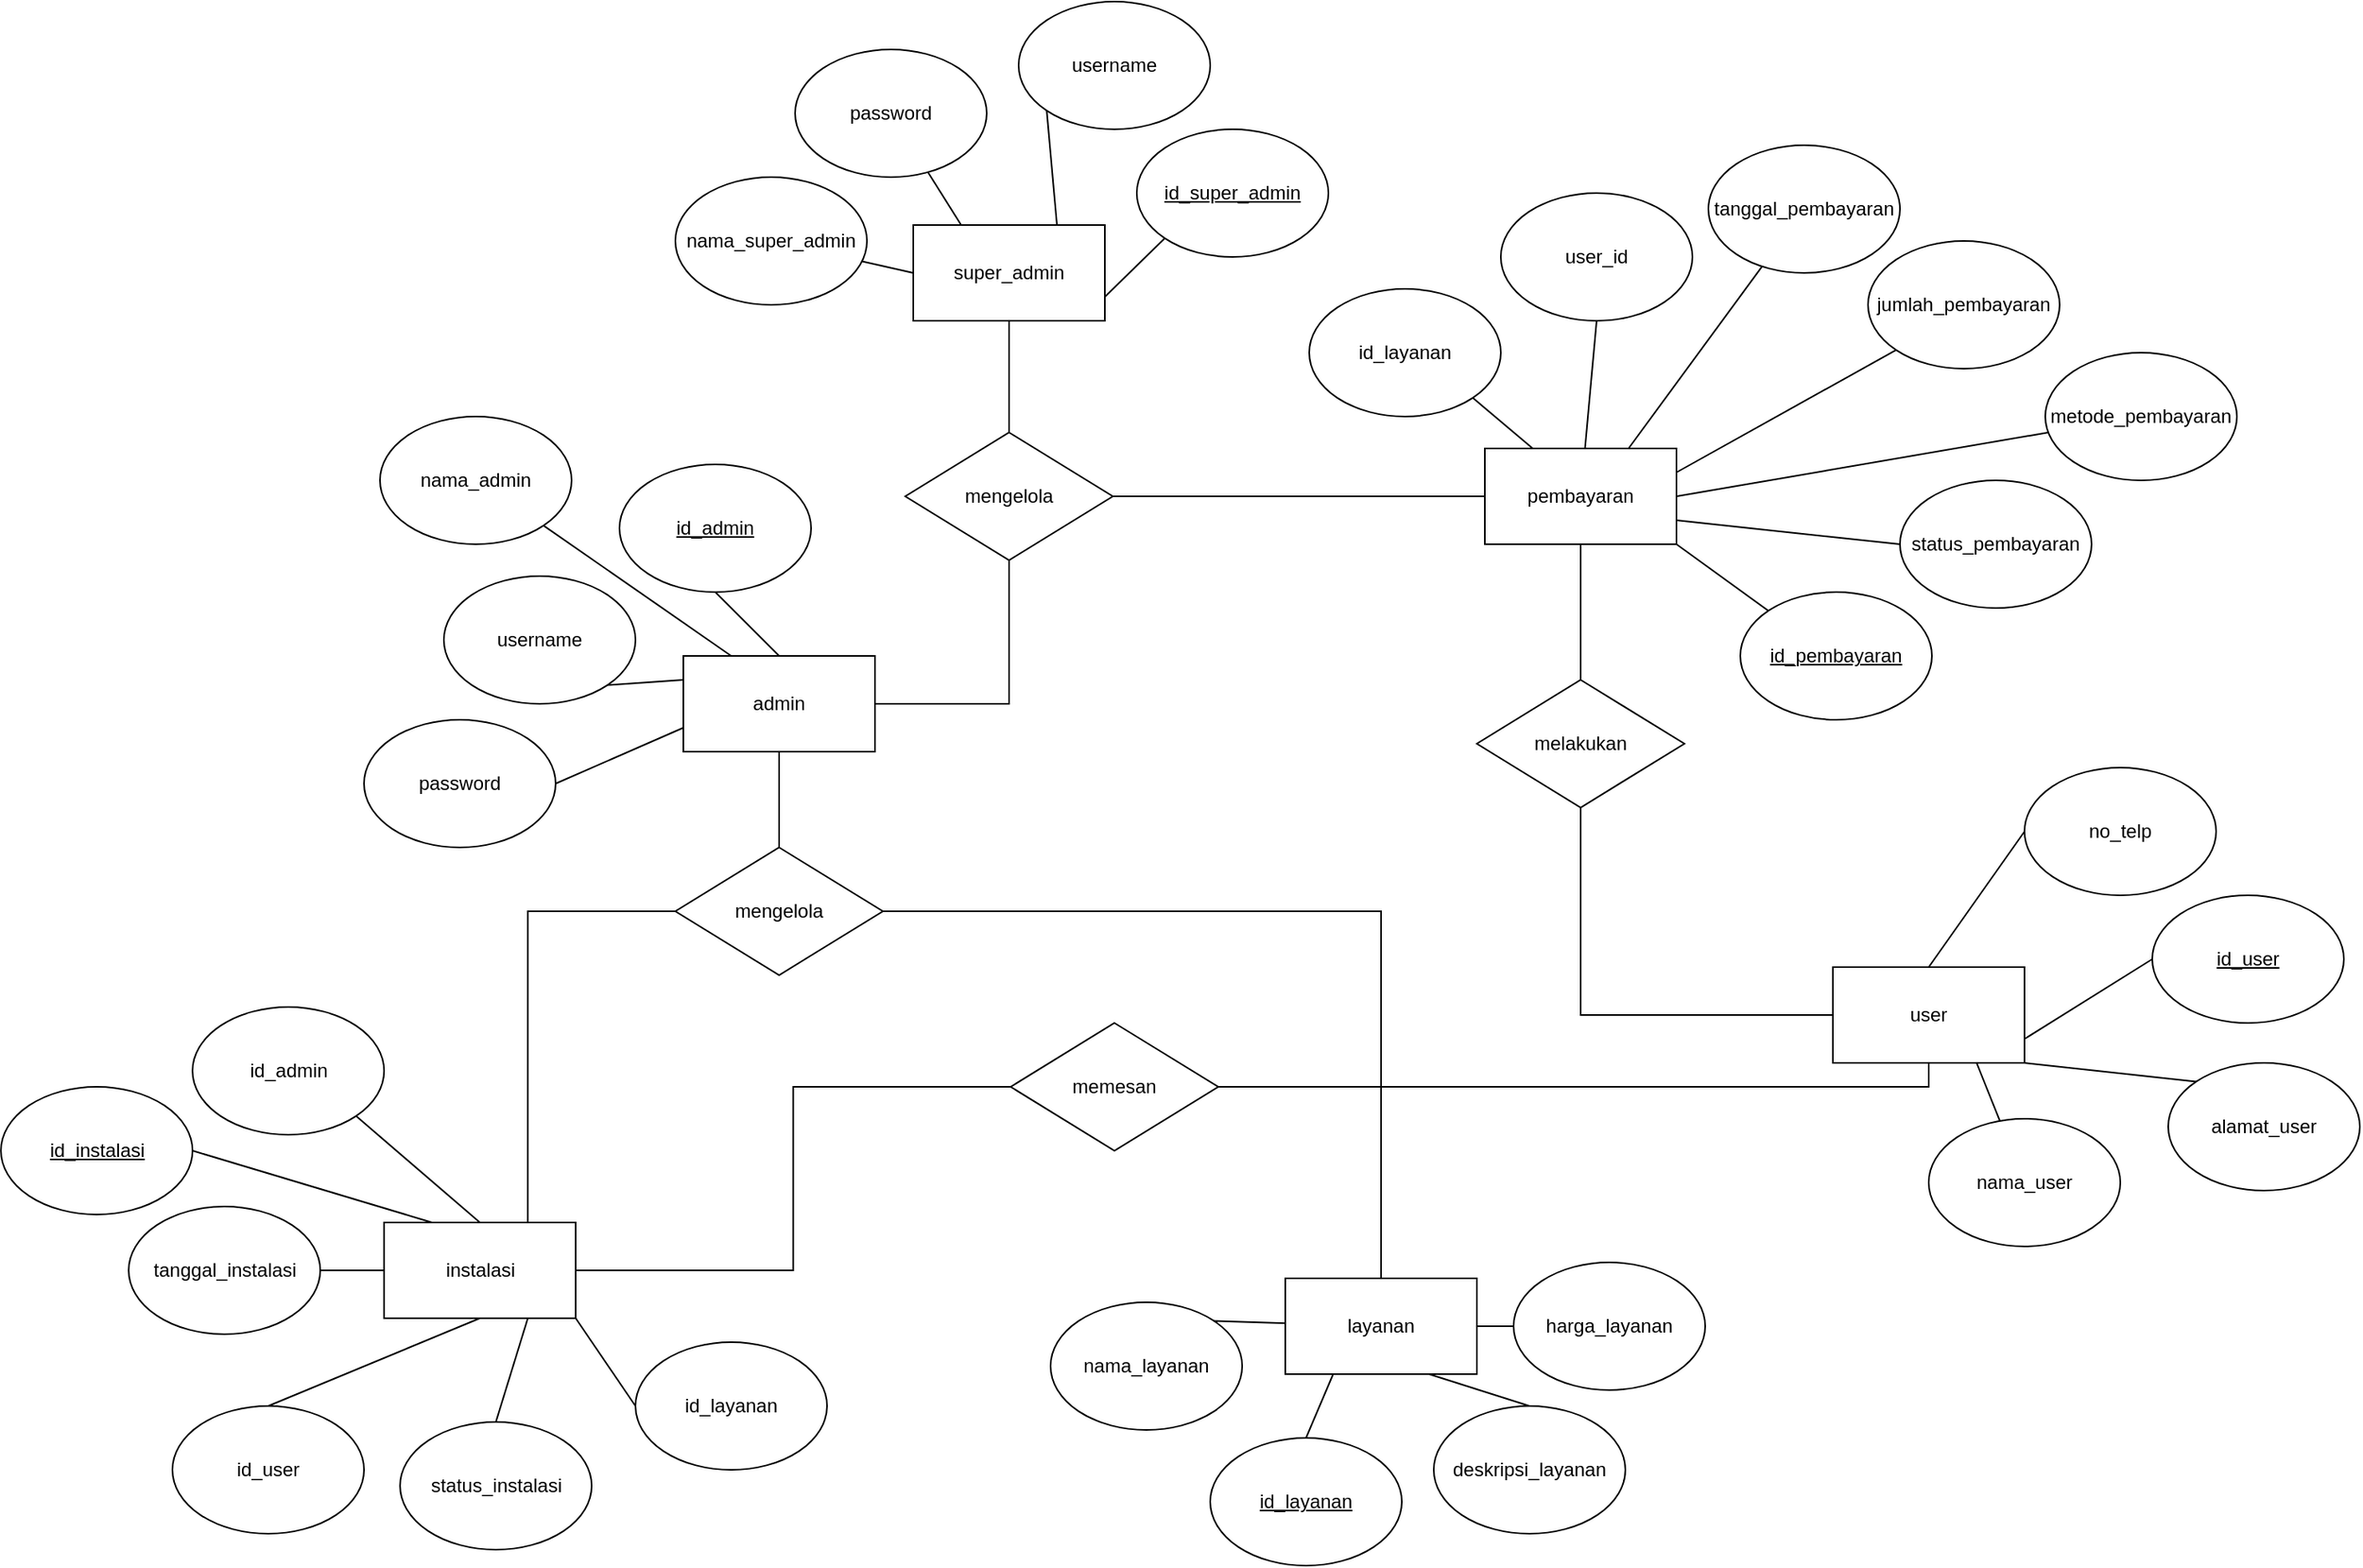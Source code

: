 <mxfile version="24.2.1" type="device">
  <diagram name="Halaman-1" id="m5ilhTYXSZk0-sMBzSbH">
    <mxGraphModel dx="2868" dy="1544" grid="1" gridSize="10" guides="1" tooltips="1" connect="1" arrows="1" fold="1" page="1" pageScale="1" pageWidth="827" pageHeight="1169" math="0" shadow="0">
      <root>
        <mxCell id="0" />
        <mxCell id="1" parent="0" />
        <mxCell id="ON9KqgQ1MPpjl14u-Ske-110" style="edgeStyle=orthogonalEdgeStyle;rounded=0;orthogonalLoop=1;jettySize=auto;html=1;endArrow=none;endFill=0;" parent="1" source="ON9KqgQ1MPpjl14u-Ske-1" target="ON9KqgQ1MPpjl14u-Ske-41" edge="1">
          <mxGeometry relative="1" as="geometry" />
        </mxCell>
        <mxCell id="ON9KqgQ1MPpjl14u-Ske-1" value="admin" style="rounded=0;whiteSpace=wrap;html=1;" parent="1" vertex="1">
          <mxGeometry x="490" y="490" width="120" height="60" as="geometry" />
        </mxCell>
        <mxCell id="ON9KqgQ1MPpjl14u-Ske-2" value="id_admin" style="ellipse;whiteSpace=wrap;html=1;fontStyle=4" parent="1" vertex="1">
          <mxGeometry x="450" y="370" width="120" height="80" as="geometry" />
        </mxCell>
        <mxCell id="ON9KqgQ1MPpjl14u-Ske-3" value="nama_admin" style="ellipse;whiteSpace=wrap;html=1;" parent="1" vertex="1">
          <mxGeometry x="300" y="340" width="120" height="80" as="geometry" />
        </mxCell>
        <mxCell id="ON9KqgQ1MPpjl14u-Ske-126" style="rounded=0;orthogonalLoop=1;jettySize=auto;html=1;exitX=0.5;exitY=0;exitDx=0;exitDy=0;entryX=0;entryY=0.5;entryDx=0;entryDy=0;endArrow=none;endFill=0;" parent="1" source="ON9KqgQ1MPpjl14u-Ske-4" target="ON9KqgQ1MPpjl14u-Ske-6" edge="1">
          <mxGeometry relative="1" as="geometry" />
        </mxCell>
        <mxCell id="ON9KqgQ1MPpjl14u-Ske-127" style="rounded=0;orthogonalLoop=1;jettySize=auto;html=1;exitX=1;exitY=0.75;exitDx=0;exitDy=0;entryX=0;entryY=0.5;entryDx=0;entryDy=0;endArrow=none;endFill=0;" parent="1" source="ON9KqgQ1MPpjl14u-Ske-4" target="ON9KqgQ1MPpjl14u-Ske-5" edge="1">
          <mxGeometry relative="1" as="geometry" />
        </mxCell>
        <mxCell id="ON9KqgQ1MPpjl14u-Ske-128" style="rounded=0;orthogonalLoop=1;jettySize=auto;html=1;exitX=0.75;exitY=1;exitDx=0;exitDy=0;endArrow=none;endFill=0;" parent="1" source="ON9KqgQ1MPpjl14u-Ske-4" target="ON9KqgQ1MPpjl14u-Ske-7" edge="1">
          <mxGeometry relative="1" as="geometry" />
        </mxCell>
        <mxCell id="ON9KqgQ1MPpjl14u-Ske-129" style="rounded=0;orthogonalLoop=1;jettySize=auto;html=1;entryX=0.5;entryY=1;entryDx=0;entryDy=0;endArrow=none;endFill=0;edgeStyle=orthogonalEdgeStyle;exitX=0;exitY=0.5;exitDx=0;exitDy=0;" parent="1" source="ON9KqgQ1MPpjl14u-Ske-4" target="ON9KqgQ1MPpjl14u-Ske-39" edge="1">
          <mxGeometry relative="1" as="geometry" />
        </mxCell>
        <mxCell id="ON9KqgQ1MPpjl14u-Ske-131" style="edgeStyle=orthogonalEdgeStyle;rounded=0;orthogonalLoop=1;jettySize=auto;html=1;entryX=1;entryY=0.5;entryDx=0;entryDy=0;endArrow=none;endFill=0;" parent="1" source="ON9KqgQ1MPpjl14u-Ske-4" target="ON9KqgQ1MPpjl14u-Ske-40" edge="1">
          <mxGeometry relative="1" as="geometry">
            <Array as="points">
              <mxPoint x="1070" y="760" />
              <mxPoint x="900" y="760" />
              <mxPoint x="900" y="750" />
            </Array>
          </mxGeometry>
        </mxCell>
        <mxCell id="ON9KqgQ1MPpjl14u-Ske-4" value="user" style="rounded=0;whiteSpace=wrap;html=1;" parent="1" vertex="1">
          <mxGeometry x="1210" y="685" width="120" height="60" as="geometry" />
        </mxCell>
        <mxCell id="ON9KqgQ1MPpjl14u-Ske-5" value="id_user" style="ellipse;whiteSpace=wrap;html=1;fontStyle=4" parent="1" vertex="1">
          <mxGeometry x="1410" y="640" width="120" height="80" as="geometry" />
        </mxCell>
        <mxCell id="ON9KqgQ1MPpjl14u-Ske-6" value="no_telp" style="ellipse;whiteSpace=wrap;html=1;" parent="1" vertex="1">
          <mxGeometry x="1330" y="560" width="120" height="80" as="geometry" />
        </mxCell>
        <mxCell id="ON9KqgQ1MPpjl14u-Ske-7" value="nama_user" style="ellipse;whiteSpace=wrap;html=1;" parent="1" vertex="1">
          <mxGeometry x="1270" y="780" width="120" height="80" as="geometry" />
        </mxCell>
        <mxCell id="ON9KqgQ1MPpjl14u-Ske-8" value="nama_layanan" style="ellipse;whiteSpace=wrap;html=1;" parent="1" vertex="1">
          <mxGeometry x="720" y="895" width="120" height="80" as="geometry" />
        </mxCell>
        <mxCell id="ON9KqgQ1MPpjl14u-Ske-9" value="id_layanan" style="ellipse;whiteSpace=wrap;html=1;fontStyle=4" parent="1" vertex="1">
          <mxGeometry x="820" y="980" width="120" height="80" as="geometry" />
        </mxCell>
        <mxCell id="ON9KqgQ1MPpjl14u-Ske-13" value="username" style="ellipse;whiteSpace=wrap;html=1;" parent="1" vertex="1">
          <mxGeometry x="340" y="440" width="120" height="80" as="geometry" />
        </mxCell>
        <mxCell id="ON9KqgQ1MPpjl14u-Ske-14" value="password" style="ellipse;whiteSpace=wrap;html=1;" parent="1" vertex="1">
          <mxGeometry x="290" y="530" width="120" height="80" as="geometry" />
        </mxCell>
        <mxCell id="ON9KqgQ1MPpjl14u-Ske-113" style="rounded=0;orthogonalLoop=1;jettySize=auto;html=1;exitX=0;exitY=0.5;exitDx=0;exitDy=0;endArrow=none;endFill=0;" parent="1" source="ON9KqgQ1MPpjl14u-Ske-15" target="ON9KqgQ1MPpjl14u-Ske-17" edge="1">
          <mxGeometry relative="1" as="geometry" />
        </mxCell>
        <mxCell id="ON9KqgQ1MPpjl14u-Ske-114" style="rounded=0;orthogonalLoop=1;jettySize=auto;html=1;exitX=0.25;exitY=0;exitDx=0;exitDy=0;endArrow=none;endFill=0;" parent="1" source="ON9KqgQ1MPpjl14u-Ske-15" target="ON9KqgQ1MPpjl14u-Ske-19" edge="1">
          <mxGeometry relative="1" as="geometry" />
        </mxCell>
        <mxCell id="ON9KqgQ1MPpjl14u-Ske-115" style="rounded=0;orthogonalLoop=1;jettySize=auto;html=1;exitX=0.75;exitY=0;exitDx=0;exitDy=0;entryX=0;entryY=1;entryDx=0;entryDy=0;endArrow=none;endFill=0;" parent="1" source="ON9KqgQ1MPpjl14u-Ske-15" target="ON9KqgQ1MPpjl14u-Ske-18" edge="1">
          <mxGeometry relative="1" as="geometry" />
        </mxCell>
        <mxCell id="ON9KqgQ1MPpjl14u-Ske-116" style="rounded=0;orthogonalLoop=1;jettySize=auto;html=1;exitX=1;exitY=0.75;exitDx=0;exitDy=0;entryX=0;entryY=1;entryDx=0;entryDy=0;endArrow=none;endFill=0;" parent="1" source="ON9KqgQ1MPpjl14u-Ske-15" target="ON9KqgQ1MPpjl14u-Ske-16" edge="1">
          <mxGeometry relative="1" as="geometry" />
        </mxCell>
        <mxCell id="ON9KqgQ1MPpjl14u-Ske-117" style="rounded=0;orthogonalLoop=1;jettySize=auto;html=1;entryX=0.5;entryY=0;entryDx=0;entryDy=0;endArrow=none;endFill=0;" parent="1" source="ON9KqgQ1MPpjl14u-Ske-15" target="ON9KqgQ1MPpjl14u-Ske-38" edge="1">
          <mxGeometry relative="1" as="geometry" />
        </mxCell>
        <mxCell id="ON9KqgQ1MPpjl14u-Ske-15" value="super_admin" style="rounded=0;whiteSpace=wrap;html=1;" parent="1" vertex="1">
          <mxGeometry x="634" y="220" width="120" height="60" as="geometry" />
        </mxCell>
        <mxCell id="ON9KqgQ1MPpjl14u-Ske-16" value="id_super_admin" style="ellipse;whiteSpace=wrap;html=1;fontStyle=4" parent="1" vertex="1">
          <mxGeometry x="774" y="160" width="120" height="80" as="geometry" />
        </mxCell>
        <mxCell id="ON9KqgQ1MPpjl14u-Ske-17" value="nama_super_admin" style="ellipse;whiteSpace=wrap;html=1;" parent="1" vertex="1">
          <mxGeometry x="485" y="190" width="120" height="80" as="geometry" />
        </mxCell>
        <mxCell id="ON9KqgQ1MPpjl14u-Ske-18" value="username" style="ellipse;whiteSpace=wrap;html=1;" parent="1" vertex="1">
          <mxGeometry x="700" y="80" width="120" height="80" as="geometry" />
        </mxCell>
        <mxCell id="ON9KqgQ1MPpjl14u-Ske-19" value="password" style="ellipse;whiteSpace=wrap;html=1;" parent="1" vertex="1">
          <mxGeometry x="560" y="110" width="120" height="80" as="geometry" />
        </mxCell>
        <mxCell id="ON9KqgQ1MPpjl14u-Ske-119" style="rounded=0;orthogonalLoop=1;jettySize=auto;html=1;entryX=0.5;entryY=1;entryDx=0;entryDy=0;endArrow=none;endFill=0;" parent="1" source="ON9KqgQ1MPpjl14u-Ske-20" target="ON9KqgQ1MPpjl14u-Ske-30" edge="1">
          <mxGeometry relative="1" as="geometry" />
        </mxCell>
        <mxCell id="ON9KqgQ1MPpjl14u-Ske-120" style="rounded=0;orthogonalLoop=1;jettySize=auto;html=1;exitX=0.75;exitY=0;exitDx=0;exitDy=0;endArrow=none;endFill=0;" parent="1" source="ON9KqgQ1MPpjl14u-Ske-20" target="ON9KqgQ1MPpjl14u-Ske-23" edge="1">
          <mxGeometry relative="1" as="geometry" />
        </mxCell>
        <mxCell id="ON9KqgQ1MPpjl14u-Ske-121" style="rounded=0;orthogonalLoop=1;jettySize=auto;html=1;exitX=1;exitY=0.25;exitDx=0;exitDy=0;entryX=0;entryY=1;entryDx=0;entryDy=0;endArrow=none;endFill=0;" parent="1" source="ON9KqgQ1MPpjl14u-Ske-20" target="ON9KqgQ1MPpjl14u-Ske-24" edge="1">
          <mxGeometry relative="1" as="geometry" />
        </mxCell>
        <mxCell id="ON9KqgQ1MPpjl14u-Ske-122" style="rounded=0;orthogonalLoop=1;jettySize=auto;html=1;exitX=1;exitY=0.5;exitDx=0;exitDy=0;endArrow=none;endFill=0;" parent="1" source="ON9KqgQ1MPpjl14u-Ske-20" target="ON9KqgQ1MPpjl14u-Ske-25" edge="1">
          <mxGeometry relative="1" as="geometry" />
        </mxCell>
        <mxCell id="ON9KqgQ1MPpjl14u-Ske-123" style="rounded=0;orthogonalLoop=1;jettySize=auto;html=1;exitX=1;exitY=0.75;exitDx=0;exitDy=0;entryX=0;entryY=0.5;entryDx=0;entryDy=0;endArrow=none;endFill=0;" parent="1" source="ON9KqgQ1MPpjl14u-Ske-20" target="ON9KqgQ1MPpjl14u-Ske-29" edge="1">
          <mxGeometry relative="1" as="geometry" />
        </mxCell>
        <mxCell id="ON9KqgQ1MPpjl14u-Ske-124" style="rounded=0;orthogonalLoop=1;jettySize=auto;html=1;exitX=1;exitY=1;exitDx=0;exitDy=0;entryX=0;entryY=0;entryDx=0;entryDy=0;endArrow=none;endFill=0;" parent="1" source="ON9KqgQ1MPpjl14u-Ske-20" target="ON9KqgQ1MPpjl14u-Ske-28" edge="1">
          <mxGeometry relative="1" as="geometry" />
        </mxCell>
        <mxCell id="ON9KqgQ1MPpjl14u-Ske-20" value="pembayaran" style="rounded=0;whiteSpace=wrap;html=1;" parent="1" vertex="1">
          <mxGeometry x="992" y="360" width="120" height="60" as="geometry" />
        </mxCell>
        <mxCell id="ON9KqgQ1MPpjl14u-Ske-49" style="rounded=0;orthogonalLoop=1;jettySize=auto;html=1;exitX=0.25;exitY=0;exitDx=0;exitDy=0;entryX=1;entryY=0.5;entryDx=0;entryDy=0;endArrow=none;endFill=0;" parent="1" source="ON9KqgQ1MPpjl14u-Ske-21" target="ON9KqgQ1MPpjl14u-Ske-31" edge="1">
          <mxGeometry relative="1" as="geometry" />
        </mxCell>
        <mxCell id="ON9KqgQ1MPpjl14u-Ske-101" style="edgeStyle=orthogonalEdgeStyle;rounded=1;orthogonalLoop=1;jettySize=auto;html=1;exitX=0;exitY=0.5;exitDx=0;exitDy=0;entryX=1;entryY=0.5;entryDx=0;entryDy=0;endArrow=none;endFill=0;curved=0;" parent="1" source="ON9KqgQ1MPpjl14u-Ske-21" target="ON9KqgQ1MPpjl14u-Ske-32" edge="1">
          <mxGeometry relative="1" as="geometry" />
        </mxCell>
        <mxCell id="ON9KqgQ1MPpjl14u-Ske-102" style="rounded=0;orthogonalLoop=1;jettySize=auto;html=1;exitX=1;exitY=1;exitDx=0;exitDy=0;entryX=0;entryY=0;entryDx=0;entryDy=0;endArrow=none;endFill=0;" parent="1" source="ON9KqgQ1MPpjl14u-Ske-4" target="ON9KqgQ1MPpjl14u-Ske-34" edge="1">
          <mxGeometry relative="1" as="geometry" />
        </mxCell>
        <mxCell id="ON9KqgQ1MPpjl14u-Ske-103" style="rounded=0;orthogonalLoop=1;jettySize=auto;html=1;exitX=0.5;exitY=1;exitDx=0;exitDy=0;entryX=0.5;entryY=0;entryDx=0;entryDy=0;endArrow=none;endFill=0;" parent="1" source="ON9KqgQ1MPpjl14u-Ske-21" target="ON9KqgQ1MPpjl14u-Ske-35" edge="1">
          <mxGeometry relative="1" as="geometry" />
        </mxCell>
        <mxCell id="ON9KqgQ1MPpjl14u-Ske-104" style="rounded=0;orthogonalLoop=1;jettySize=auto;html=1;exitX=0.75;exitY=1;exitDx=0;exitDy=0;entryX=0.5;entryY=0;entryDx=0;entryDy=0;endArrow=none;endFill=0;" parent="1" source="ON9KqgQ1MPpjl14u-Ske-21" target="ON9KqgQ1MPpjl14u-Ske-33" edge="1">
          <mxGeometry relative="1" as="geometry" />
        </mxCell>
        <mxCell id="ON9KqgQ1MPpjl14u-Ske-105" style="rounded=0;orthogonalLoop=1;jettySize=auto;html=1;exitX=1;exitY=1;exitDx=0;exitDy=0;endArrow=none;endFill=0;entryX=0;entryY=0.5;entryDx=0;entryDy=0;" parent="1" source="ON9KqgQ1MPpjl14u-Ske-21" target="ON9KqgQ1MPpjl14u-Ske-36" edge="1">
          <mxGeometry relative="1" as="geometry">
            <mxPoint x="484.997" y="1041.756" as="targetPoint" />
          </mxGeometry>
        </mxCell>
        <mxCell id="ON9KqgQ1MPpjl14u-Ske-21" value="instalasi" style="rounded=0;whiteSpace=wrap;html=1;" parent="1" vertex="1">
          <mxGeometry x="302.58" y="845" width="120" height="60" as="geometry" />
        </mxCell>
        <mxCell id="ON9KqgQ1MPpjl14u-Ske-106" style="rounded=0;orthogonalLoop=1;jettySize=auto;html=1;entryX=1;entryY=0;entryDx=0;entryDy=0;endArrow=none;endFill=0;" parent="1" source="ON9KqgQ1MPpjl14u-Ske-22" target="ON9KqgQ1MPpjl14u-Ske-8" edge="1">
          <mxGeometry relative="1" as="geometry" />
        </mxCell>
        <mxCell id="ON9KqgQ1MPpjl14u-Ske-107" style="rounded=0;orthogonalLoop=1;jettySize=auto;html=1;exitX=0.25;exitY=1;exitDx=0;exitDy=0;entryX=0.5;entryY=0;entryDx=0;entryDy=0;endArrow=none;endFill=0;" parent="1" source="ON9KqgQ1MPpjl14u-Ske-22" target="ON9KqgQ1MPpjl14u-Ske-9" edge="1">
          <mxGeometry relative="1" as="geometry" />
        </mxCell>
        <mxCell id="ON9KqgQ1MPpjl14u-Ske-108" style="rounded=0;orthogonalLoop=1;jettySize=auto;html=1;exitX=0.75;exitY=1;exitDx=0;exitDy=0;entryX=0.5;entryY=0;entryDx=0;entryDy=0;endArrow=none;endFill=0;" parent="1" source="ON9KqgQ1MPpjl14u-Ske-22" target="ON9KqgQ1MPpjl14u-Ske-27" edge="1">
          <mxGeometry relative="1" as="geometry" />
        </mxCell>
        <mxCell id="ON9KqgQ1MPpjl14u-Ske-109" style="rounded=0;orthogonalLoop=1;jettySize=auto;html=1;exitX=1;exitY=0.5;exitDx=0;exitDy=0;entryX=0;entryY=0.5;entryDx=0;entryDy=0;endArrow=none;endFill=0;" parent="1" source="ON9KqgQ1MPpjl14u-Ske-22" target="ON9KqgQ1MPpjl14u-Ske-26" edge="1">
          <mxGeometry relative="1" as="geometry" />
        </mxCell>
        <mxCell id="ON9KqgQ1MPpjl14u-Ske-22" value="layanan" style="rounded=0;whiteSpace=wrap;html=1;" parent="1" vertex="1">
          <mxGeometry x="867" y="880" width="120" height="60" as="geometry" />
        </mxCell>
        <mxCell id="ON9KqgQ1MPpjl14u-Ske-23" value="tanggal_pembayaran" style="ellipse;whiteSpace=wrap;html=1;" parent="1" vertex="1">
          <mxGeometry x="1132" y="170" width="120" height="80" as="geometry" />
        </mxCell>
        <mxCell id="ON9KqgQ1MPpjl14u-Ske-24" value="jumlah_pembayaran" style="ellipse;whiteSpace=wrap;html=1;" parent="1" vertex="1">
          <mxGeometry x="1232" y="230" width="120" height="80" as="geometry" />
        </mxCell>
        <mxCell id="ON9KqgQ1MPpjl14u-Ske-25" value="metode_pembayaran" style="ellipse;whiteSpace=wrap;html=1;" parent="1" vertex="1">
          <mxGeometry x="1343" y="300" width="120" height="80" as="geometry" />
        </mxCell>
        <mxCell id="ON9KqgQ1MPpjl14u-Ske-26" value="harga_layanan" style="ellipse;whiteSpace=wrap;html=1;" parent="1" vertex="1">
          <mxGeometry x="1010" y="870" width="120" height="80" as="geometry" />
        </mxCell>
        <mxCell id="ON9KqgQ1MPpjl14u-Ske-27" value="deskripsi_layanan" style="ellipse;whiteSpace=wrap;html=1;" parent="1" vertex="1">
          <mxGeometry x="960" y="960" width="120" height="80" as="geometry" />
        </mxCell>
        <mxCell id="ON9KqgQ1MPpjl14u-Ske-28" value="id_pembayaran" style="ellipse;whiteSpace=wrap;html=1;fontStyle=4" parent="1" vertex="1">
          <mxGeometry x="1152" y="450" width="120" height="80" as="geometry" />
        </mxCell>
        <mxCell id="ON9KqgQ1MPpjl14u-Ske-29" value="status_pembayaran" style="ellipse;whiteSpace=wrap;html=1;" parent="1" vertex="1">
          <mxGeometry x="1252" y="380" width="120" height="80" as="geometry" />
        </mxCell>
        <mxCell id="ON9KqgQ1MPpjl14u-Ske-30" value="user_id" style="ellipse;whiteSpace=wrap;html=1;" parent="1" vertex="1">
          <mxGeometry x="1002" y="200" width="120" height="80" as="geometry" />
        </mxCell>
        <mxCell id="ON9KqgQ1MPpjl14u-Ske-31" value="id_instalasi" style="ellipse;whiteSpace=wrap;html=1;fontStyle=4" parent="1" vertex="1">
          <mxGeometry x="62.58" y="760" width="120" height="80" as="geometry" />
        </mxCell>
        <mxCell id="ON9KqgQ1MPpjl14u-Ske-32" value="tanggal_instalasi" style="ellipse;whiteSpace=wrap;html=1;" parent="1" vertex="1">
          <mxGeometry x="142.58" y="835" width="120" height="80" as="geometry" />
        </mxCell>
        <mxCell id="ON9KqgQ1MPpjl14u-Ske-33" value="status_instalasi" style="ellipse;whiteSpace=wrap;html=1;fontStyle=0" parent="1" vertex="1">
          <mxGeometry x="312.58" y="970" width="120" height="80" as="geometry" />
        </mxCell>
        <mxCell id="ON9KqgQ1MPpjl14u-Ske-34" value="alamat_user" style="ellipse;whiteSpace=wrap;html=1;" parent="1" vertex="1">
          <mxGeometry x="1420" y="745" width="120" height="80" as="geometry" />
        </mxCell>
        <mxCell id="ON9KqgQ1MPpjl14u-Ske-35" value="id_user" style="ellipse;whiteSpace=wrap;html=1;" parent="1" vertex="1">
          <mxGeometry x="170" y="960" width="120" height="80" as="geometry" />
        </mxCell>
        <mxCell id="ON9KqgQ1MPpjl14u-Ske-36" value="id_layanan" style="ellipse;whiteSpace=wrap;html=1;" parent="1" vertex="1">
          <mxGeometry x="460" y="920" width="120" height="80" as="geometry" />
        </mxCell>
        <mxCell id="ON9KqgQ1MPpjl14u-Ske-118" style="rounded=0;orthogonalLoop=1;jettySize=auto;html=1;entryX=1;entryY=0.5;entryDx=0;entryDy=0;endArrow=none;endFill=0;" parent="1" source="ON9KqgQ1MPpjl14u-Ske-38" target="ON9KqgQ1MPpjl14u-Ske-1" edge="1">
          <mxGeometry relative="1" as="geometry">
            <Array as="points">
              <mxPoint x="694" y="520" />
            </Array>
          </mxGeometry>
        </mxCell>
        <mxCell id="ON9KqgQ1MPpjl14u-Ske-135" style="edgeStyle=orthogonalEdgeStyle;rounded=0;orthogonalLoop=1;jettySize=auto;html=1;endArrow=none;endFill=0;" parent="1" source="ON9KqgQ1MPpjl14u-Ske-38" target="ON9KqgQ1MPpjl14u-Ske-20" edge="1">
          <mxGeometry relative="1" as="geometry" />
        </mxCell>
        <mxCell id="ON9KqgQ1MPpjl14u-Ske-38" value="mengelola" style="rhombus;whiteSpace=wrap;html=1;" parent="1" vertex="1">
          <mxGeometry x="629" y="350" width="130" height="80" as="geometry" />
        </mxCell>
        <mxCell id="ON9KqgQ1MPpjl14u-Ske-130" style="rounded=0;orthogonalLoop=1;jettySize=auto;html=1;endArrow=none;endFill=0;edgeStyle=orthogonalEdgeStyle;" parent="1" source="ON9KqgQ1MPpjl14u-Ske-39" target="ON9KqgQ1MPpjl14u-Ske-20" edge="1">
          <mxGeometry relative="1" as="geometry" />
        </mxCell>
        <mxCell id="ON9KqgQ1MPpjl14u-Ske-39" value="melakukan" style="rhombus;whiteSpace=wrap;html=1;" parent="1" vertex="1">
          <mxGeometry x="987" y="505" width="130" height="80" as="geometry" />
        </mxCell>
        <mxCell id="ON9KqgQ1MPpjl14u-Ske-132" style="edgeStyle=orthogonalEdgeStyle;rounded=0;orthogonalLoop=1;jettySize=auto;html=1;entryX=1;entryY=0.5;entryDx=0;entryDy=0;endArrow=none;endFill=0;" parent="1" source="ON9KqgQ1MPpjl14u-Ske-40" target="ON9KqgQ1MPpjl14u-Ske-21" edge="1">
          <mxGeometry relative="1" as="geometry" />
        </mxCell>
        <mxCell id="ON9KqgQ1MPpjl14u-Ske-40" value="memesan" style="rhombus;whiteSpace=wrap;html=1;" parent="1" vertex="1">
          <mxGeometry x="695" y="720" width="130" height="80" as="geometry" />
        </mxCell>
        <mxCell id="ON9KqgQ1MPpjl14u-Ske-111" style="edgeStyle=orthogonalEdgeStyle;rounded=0;orthogonalLoop=1;jettySize=auto;html=1;entryX=0.75;entryY=0;entryDx=0;entryDy=0;endArrow=none;endFill=0;" parent="1" source="ON9KqgQ1MPpjl14u-Ske-41" target="ON9KqgQ1MPpjl14u-Ske-21" edge="1">
          <mxGeometry relative="1" as="geometry" />
        </mxCell>
        <mxCell id="ON9KqgQ1MPpjl14u-Ske-112" style="edgeStyle=orthogonalEdgeStyle;rounded=0;orthogonalLoop=1;jettySize=auto;html=1;entryX=0.5;entryY=0;entryDx=0;entryDy=0;endArrow=none;endFill=0;" parent="1" source="ON9KqgQ1MPpjl14u-Ske-41" target="ON9KqgQ1MPpjl14u-Ske-22" edge="1">
          <mxGeometry relative="1" as="geometry" />
        </mxCell>
        <mxCell id="ON9KqgQ1MPpjl14u-Ske-41" value="mengelola" style="rhombus;whiteSpace=wrap;html=1;" parent="1" vertex="1">
          <mxGeometry x="485" y="610" width="130" height="80" as="geometry" />
        </mxCell>
        <mxCell id="ON9KqgQ1MPpjl14u-Ske-44" value="" style="endArrow=none;html=1;rounded=0;entryX=0.5;entryY=1;entryDx=0;entryDy=0;exitX=0.5;exitY=0;exitDx=0;exitDy=0;" parent="1" source="ON9KqgQ1MPpjl14u-Ske-1" target="ON9KqgQ1MPpjl14u-Ske-2" edge="1">
          <mxGeometry width="50" height="50" relative="1" as="geometry">
            <mxPoint x="670" y="540" as="sourcePoint" />
            <mxPoint x="720" y="490" as="targetPoint" />
          </mxGeometry>
        </mxCell>
        <mxCell id="ON9KqgQ1MPpjl14u-Ske-45" value="" style="endArrow=none;html=1;rounded=0;entryX=1;entryY=1;entryDx=0;entryDy=0;exitX=0.25;exitY=0;exitDx=0;exitDy=0;" parent="1" source="ON9KqgQ1MPpjl14u-Ske-1" target="ON9KqgQ1MPpjl14u-Ske-3" edge="1">
          <mxGeometry width="50" height="50" relative="1" as="geometry">
            <mxPoint x="560" y="500" as="sourcePoint" />
            <mxPoint x="520" y="460" as="targetPoint" />
          </mxGeometry>
        </mxCell>
        <mxCell id="ON9KqgQ1MPpjl14u-Ske-47" value="" style="endArrow=none;html=1;rounded=0;entryX=1;entryY=1;entryDx=0;entryDy=0;exitX=0;exitY=0.25;exitDx=0;exitDy=0;" parent="1" source="ON9KqgQ1MPpjl14u-Ske-1" target="ON9KqgQ1MPpjl14u-Ske-13" edge="1">
          <mxGeometry width="50" height="50" relative="1" as="geometry">
            <mxPoint x="530" y="500" as="sourcePoint" />
            <mxPoint x="412" y="418" as="targetPoint" />
          </mxGeometry>
        </mxCell>
        <mxCell id="ON9KqgQ1MPpjl14u-Ske-48" value="" style="endArrow=none;html=1;rounded=0;entryX=1;entryY=0.5;entryDx=0;entryDy=0;exitX=0;exitY=0.75;exitDx=0;exitDy=0;" parent="1" source="ON9KqgQ1MPpjl14u-Ske-1" target="ON9KqgQ1MPpjl14u-Ske-14" edge="1">
          <mxGeometry width="50" height="50" relative="1" as="geometry">
            <mxPoint x="500" y="515" as="sourcePoint" />
            <mxPoint x="452" y="518" as="targetPoint" />
          </mxGeometry>
        </mxCell>
        <mxCell id="ON9KqgQ1MPpjl14u-Ske-133" value="id_admin" style="ellipse;whiteSpace=wrap;html=1;" parent="1" vertex="1">
          <mxGeometry x="182.58" y="710" width="120" height="80" as="geometry" />
        </mxCell>
        <mxCell id="ON9KqgQ1MPpjl14u-Ske-134" value="" style="endArrow=none;html=1;rounded=0;entryX=1;entryY=1;entryDx=0;entryDy=0;exitX=0.5;exitY=0;exitDx=0;exitDy=0;" parent="1" source="ON9KqgQ1MPpjl14u-Ske-21" target="ON9KqgQ1MPpjl14u-Ske-133" edge="1">
          <mxGeometry width="50" height="50" relative="1" as="geometry">
            <mxPoint x="402.58" y="570" as="sourcePoint" />
            <mxPoint x="362.58" y="530" as="targetPoint" />
          </mxGeometry>
        </mxCell>
        <mxCell id="_xkcCwXwaFJhA_9DwJ9M-1" value="id_layanan" style="ellipse;whiteSpace=wrap;html=1;fontStyle=0" vertex="1" parent="1">
          <mxGeometry x="882" y="260" width="120" height="80" as="geometry" />
        </mxCell>
        <mxCell id="_xkcCwXwaFJhA_9DwJ9M-2" style="rounded=0;orthogonalLoop=1;jettySize=auto;html=1;exitX=0.25;exitY=0;exitDx=0;exitDy=0;entryX=1;entryY=1;entryDx=0;entryDy=0;endArrow=none;endFill=0;" edge="1" target="_xkcCwXwaFJhA_9DwJ9M-1" parent="1" source="ON9KqgQ1MPpjl14u-Ske-20">
          <mxGeometry relative="1" as="geometry">
            <mxPoint x="949" y="250" as="sourcePoint" />
          </mxGeometry>
        </mxCell>
      </root>
    </mxGraphModel>
  </diagram>
</mxfile>
